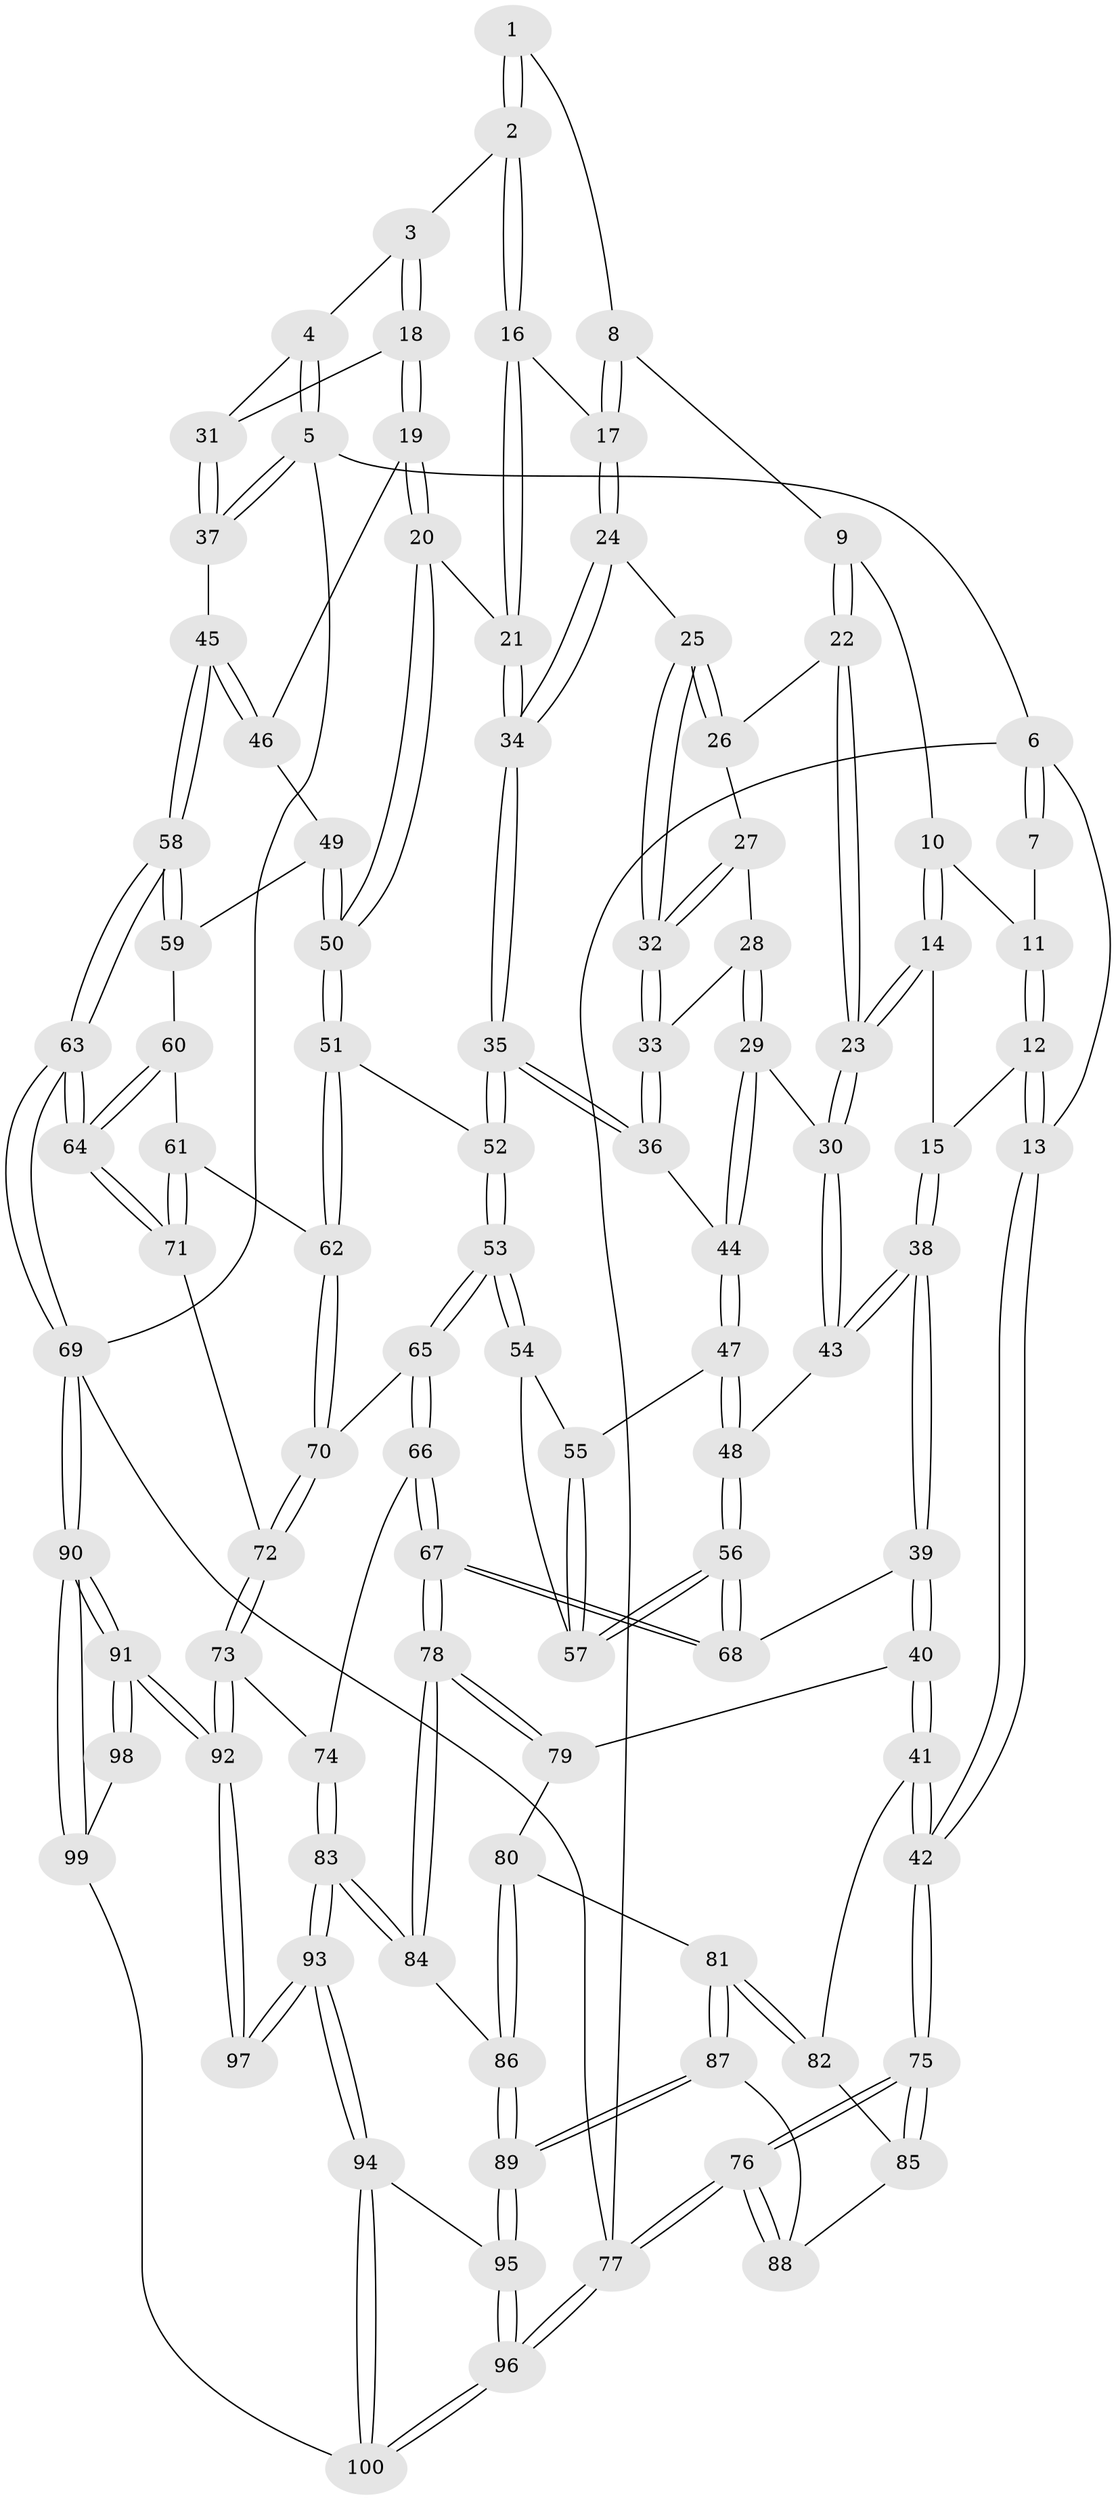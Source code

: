 // coarse degree distribution, {2: 0.03333333333333333, 4: 0.25, 3: 0.13333333333333333, 6: 0.21666666666666667, 5: 0.3, 7: 0.06666666666666667}
// Generated by graph-tools (version 1.1) at 2025/06/03/04/25 22:06:25]
// undirected, 100 vertices, 247 edges
graph export_dot {
graph [start="1"]
  node [color=gray90,style=filled];
  1 [pos="+0.4655992131256551+0"];
  2 [pos="+0.6663532205059576+0"];
  3 [pos="+0.6912360986295514+0"];
  4 [pos="+1+0"];
  5 [pos="+1+0"];
  6 [pos="+0+0"];
  7 [pos="+0.200082437528506+0"];
  8 [pos="+0.38268204970658815+0.0702630500384008"];
  9 [pos="+0.3435275652306253+0.09387501820653665"];
  10 [pos="+0.23425541909998704+0"];
  11 [pos="+0.2011006017803134+0"];
  12 [pos="+0.0675673653227323+0.15393917734244306"];
  13 [pos="+0+0.11617752934677913"];
  14 [pos="+0.1975118366571063+0.15524179116237763"];
  15 [pos="+0.07606648791500238+0.15860309571930406"];
  16 [pos="+0.5912695379656189+0.044447961168316195"];
  17 [pos="+0.545918148092493+0.10477087738870577"];
  18 [pos="+0.8373973926282813+0.2010618446694431"];
  19 [pos="+0.8194492452321397+0.23910145730567367"];
  20 [pos="+0.772642577126749+0.2834864646956115"];
  21 [pos="+0.7601487547468411+0.2810305842024643"];
  22 [pos="+0.3397585877394109+0.13370403195186115"];
  23 [pos="+0.2639169332111534+0.2132935394872016"];
  24 [pos="+0.5380691296012812+0.12207615671822898"];
  25 [pos="+0.4945689950185866+0.15278768483936606"];
  26 [pos="+0.40726981144669305+0.1533500278853346"];
  27 [pos="+0.3942391057134185+0.20134504642728018"];
  28 [pos="+0.3910888999288198+0.20720412874369645"];
  29 [pos="+0.337623398238685+0.25882781808901256"];
  30 [pos="+0.26582486562185303+0.22228488825056936"];
  31 [pos="+0.8898102353872185+0.17758392763298678"];
  32 [pos="+0.4648638507648357+0.2132009684603205"];
  33 [pos="+0.45896087637874716+0.22710927554067448"];
  34 [pos="+0.6012145165896416+0.31916881359850213"];
  35 [pos="+0.5418314112640287+0.3869565219644234"];
  36 [pos="+0.4265770343726504+0.32757264026095356"];
  37 [pos="+1+0.23131927289913243"];
  38 [pos="+0.1206419008504485+0.41593503478212895"];
  39 [pos="+0.06615495990324133+0.4665445018918823"];
  40 [pos="+0.015447390179401718+0.495769383970006"];
  41 [pos="+0.005074260395924335+0.49789769963500097"];
  42 [pos="+0+0.48418882949184455"];
  43 [pos="+0.17156468677113776+0.39303940934573084"];
  44 [pos="+0.42396515375323257+0.3276545978928275"];
  45 [pos="+1+0.27693484311459876"];
  46 [pos="+0.9817877858455972+0.30780621933882735"];
  47 [pos="+0.39639003226164016+0.3536895732813658"];
  48 [pos="+0.24962838471683527+0.4122241212503814"];
  49 [pos="+0.8996434554249869+0.4018897606278057"];
  50 [pos="+0.8042860198221028+0.38765419935602885"];
  51 [pos="+0.7889877823495766+0.43175168277410164"];
  52 [pos="+0.5473584065571565+0.4253469138802886"];
  53 [pos="+0.5417470350697169+0.5155656954761755"];
  54 [pos="+0.41420466766326774+0.46877397781396607"];
  55 [pos="+0.38268291972765145+0.4203351108681011"];
  56 [pos="+0.328757274978259+0.48877170002432585"];
  57 [pos="+0.34296165696941494+0.4784232568693852"];
  58 [pos="+1+0.5307833189763389"];
  59 [pos="+0.9141244174409303+0.41342243275844615"];
  60 [pos="+0.9080296871268537+0.47666598314870906"];
  61 [pos="+0.8047132541488498+0.5159890501297795"];
  62 [pos="+0.7867771246902893+0.4586757065672321"];
  63 [pos="+1+0.7940127551723073"];
  64 [pos="+1+0.7244406799308982"];
  65 [pos="+0.5419475904325848+0.5173429421671987"];
  66 [pos="+0.48339716513769115+0.5853416887188618"];
  67 [pos="+0.37268651085495674+0.6387470224203675"];
  68 [pos="+0.34747405053729796+0.5990187207789428"];
  69 [pos="+1+1"];
  70 [pos="+0.5851130482159427+0.5361048970264198"];
  71 [pos="+0.8366212919080637+0.6585016836462168"];
  72 [pos="+0.7429354780479839+0.6798860140033894"];
  73 [pos="+0.6539141339943968+0.7774952730907045"];
  74 [pos="+0.5552175600691726+0.7001943885232974"];
  75 [pos="+0+1"];
  76 [pos="+0+1"];
  77 [pos="+0+1"];
  78 [pos="+0.3725241161386617+0.6391134904084129"];
  79 [pos="+0.16031651552297602+0.6314007829184053"];
  80 [pos="+0.183593921480518+0.7128685963802425"];
  81 [pos="+0.14159087034717993+0.7486891240204304"];
  82 [pos="+0.0614681998696396+0.7032528081821027"];
  83 [pos="+0.3982074335360131+0.8154551946593742"];
  84 [pos="+0.35987399571735923+0.7229701204117719"];
  85 [pos="+0.05672744537952849+0.7203231700895091"];
  86 [pos="+0.25668176213638+0.742978642923944"];
  87 [pos="+0.13559258953872003+0.8064812460014276"];
  88 [pos="+0.06411166368676038+0.7781974800765523"];
  89 [pos="+0.16122555421742574+0.8758025399632575"];
  90 [pos="+0.7617996925371353+1"];
  91 [pos="+0.7500400284961487+1"];
  92 [pos="+0.6340734307164402+0.8378211954407496"];
  93 [pos="+0.40027072379430606+0.8230849537115895"];
  94 [pos="+0.3874929310995636+0.847300148049615"];
  95 [pos="+0.15514396129441413+1"];
  96 [pos="+0.014555052641827507+1"];
  97 [pos="+0.4276474338983756+0.8284321548201382"];
  98 [pos="+0.46919951555009903+0.8858592301163054"];
  99 [pos="+0.616212182014854+1"];
  100 [pos="+0.5162146842454435+1"];
  1 -- 2;
  1 -- 2;
  1 -- 8;
  2 -- 3;
  2 -- 16;
  2 -- 16;
  3 -- 4;
  3 -- 18;
  3 -- 18;
  4 -- 5;
  4 -- 5;
  4 -- 31;
  5 -- 6;
  5 -- 37;
  5 -- 37;
  5 -- 69;
  6 -- 7;
  6 -- 7;
  6 -- 13;
  6 -- 77;
  7 -- 11;
  8 -- 9;
  8 -- 17;
  8 -- 17;
  9 -- 10;
  9 -- 22;
  9 -- 22;
  10 -- 11;
  10 -- 14;
  10 -- 14;
  11 -- 12;
  11 -- 12;
  12 -- 13;
  12 -- 13;
  12 -- 15;
  13 -- 42;
  13 -- 42;
  14 -- 15;
  14 -- 23;
  14 -- 23;
  15 -- 38;
  15 -- 38;
  16 -- 17;
  16 -- 21;
  16 -- 21;
  17 -- 24;
  17 -- 24;
  18 -- 19;
  18 -- 19;
  18 -- 31;
  19 -- 20;
  19 -- 20;
  19 -- 46;
  20 -- 21;
  20 -- 50;
  20 -- 50;
  21 -- 34;
  21 -- 34;
  22 -- 23;
  22 -- 23;
  22 -- 26;
  23 -- 30;
  23 -- 30;
  24 -- 25;
  24 -- 34;
  24 -- 34;
  25 -- 26;
  25 -- 26;
  25 -- 32;
  25 -- 32;
  26 -- 27;
  27 -- 28;
  27 -- 32;
  27 -- 32;
  28 -- 29;
  28 -- 29;
  28 -- 33;
  29 -- 30;
  29 -- 44;
  29 -- 44;
  30 -- 43;
  30 -- 43;
  31 -- 37;
  31 -- 37;
  32 -- 33;
  32 -- 33;
  33 -- 36;
  33 -- 36;
  34 -- 35;
  34 -- 35;
  35 -- 36;
  35 -- 36;
  35 -- 52;
  35 -- 52;
  36 -- 44;
  37 -- 45;
  38 -- 39;
  38 -- 39;
  38 -- 43;
  38 -- 43;
  39 -- 40;
  39 -- 40;
  39 -- 68;
  40 -- 41;
  40 -- 41;
  40 -- 79;
  41 -- 42;
  41 -- 42;
  41 -- 82;
  42 -- 75;
  42 -- 75;
  43 -- 48;
  44 -- 47;
  44 -- 47;
  45 -- 46;
  45 -- 46;
  45 -- 58;
  45 -- 58;
  46 -- 49;
  47 -- 48;
  47 -- 48;
  47 -- 55;
  48 -- 56;
  48 -- 56;
  49 -- 50;
  49 -- 50;
  49 -- 59;
  50 -- 51;
  50 -- 51;
  51 -- 52;
  51 -- 62;
  51 -- 62;
  52 -- 53;
  52 -- 53;
  53 -- 54;
  53 -- 54;
  53 -- 65;
  53 -- 65;
  54 -- 55;
  54 -- 57;
  55 -- 57;
  55 -- 57;
  56 -- 57;
  56 -- 57;
  56 -- 68;
  56 -- 68;
  58 -- 59;
  58 -- 59;
  58 -- 63;
  58 -- 63;
  59 -- 60;
  60 -- 61;
  60 -- 64;
  60 -- 64;
  61 -- 62;
  61 -- 71;
  61 -- 71;
  62 -- 70;
  62 -- 70;
  63 -- 64;
  63 -- 64;
  63 -- 69;
  63 -- 69;
  64 -- 71;
  64 -- 71;
  65 -- 66;
  65 -- 66;
  65 -- 70;
  66 -- 67;
  66 -- 67;
  66 -- 74;
  67 -- 68;
  67 -- 68;
  67 -- 78;
  67 -- 78;
  69 -- 90;
  69 -- 90;
  69 -- 77;
  70 -- 72;
  70 -- 72;
  71 -- 72;
  72 -- 73;
  72 -- 73;
  73 -- 74;
  73 -- 92;
  73 -- 92;
  74 -- 83;
  74 -- 83;
  75 -- 76;
  75 -- 76;
  75 -- 85;
  75 -- 85;
  76 -- 77;
  76 -- 77;
  76 -- 88;
  76 -- 88;
  77 -- 96;
  77 -- 96;
  78 -- 79;
  78 -- 79;
  78 -- 84;
  78 -- 84;
  79 -- 80;
  80 -- 81;
  80 -- 86;
  80 -- 86;
  81 -- 82;
  81 -- 82;
  81 -- 87;
  81 -- 87;
  82 -- 85;
  83 -- 84;
  83 -- 84;
  83 -- 93;
  83 -- 93;
  84 -- 86;
  85 -- 88;
  86 -- 89;
  86 -- 89;
  87 -- 88;
  87 -- 89;
  87 -- 89;
  89 -- 95;
  89 -- 95;
  90 -- 91;
  90 -- 91;
  90 -- 99;
  90 -- 99;
  91 -- 92;
  91 -- 92;
  91 -- 98;
  91 -- 98;
  92 -- 97;
  92 -- 97;
  93 -- 94;
  93 -- 94;
  93 -- 97;
  93 -- 97;
  94 -- 95;
  94 -- 100;
  94 -- 100;
  95 -- 96;
  95 -- 96;
  96 -- 100;
  96 -- 100;
  98 -- 99;
  99 -- 100;
}
